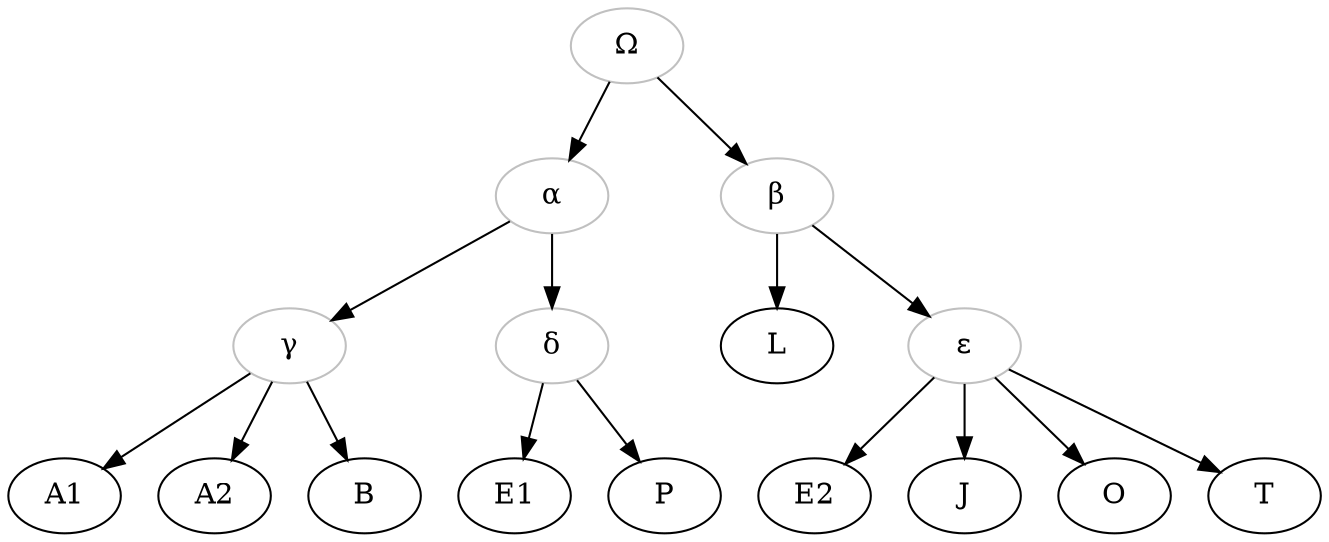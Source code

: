 digraph {
    omega -> alpha;
    omega -> beta;
    beta -> L;

    beta -> epsilon;
    epsilon -> E2;
    epsilon -> J;
    epsilon -> O;
    epsilon -> T;

    alpha -> gamma;
    gamma -> A1;
    gamma -> A2;
    gamma -> B;

    alpha -> delta;	
    delta -> E1;
    delta -> P;
    
    omega [label="Ω",color="grey"];
    alpha [label="α",color="grey"];
    beta [label="β",color="grey"];
    gamma [label="γ",color="grey"];
    delta [label="δ",color="grey"];
    epsilon [label="ε",color="grey"];
}
